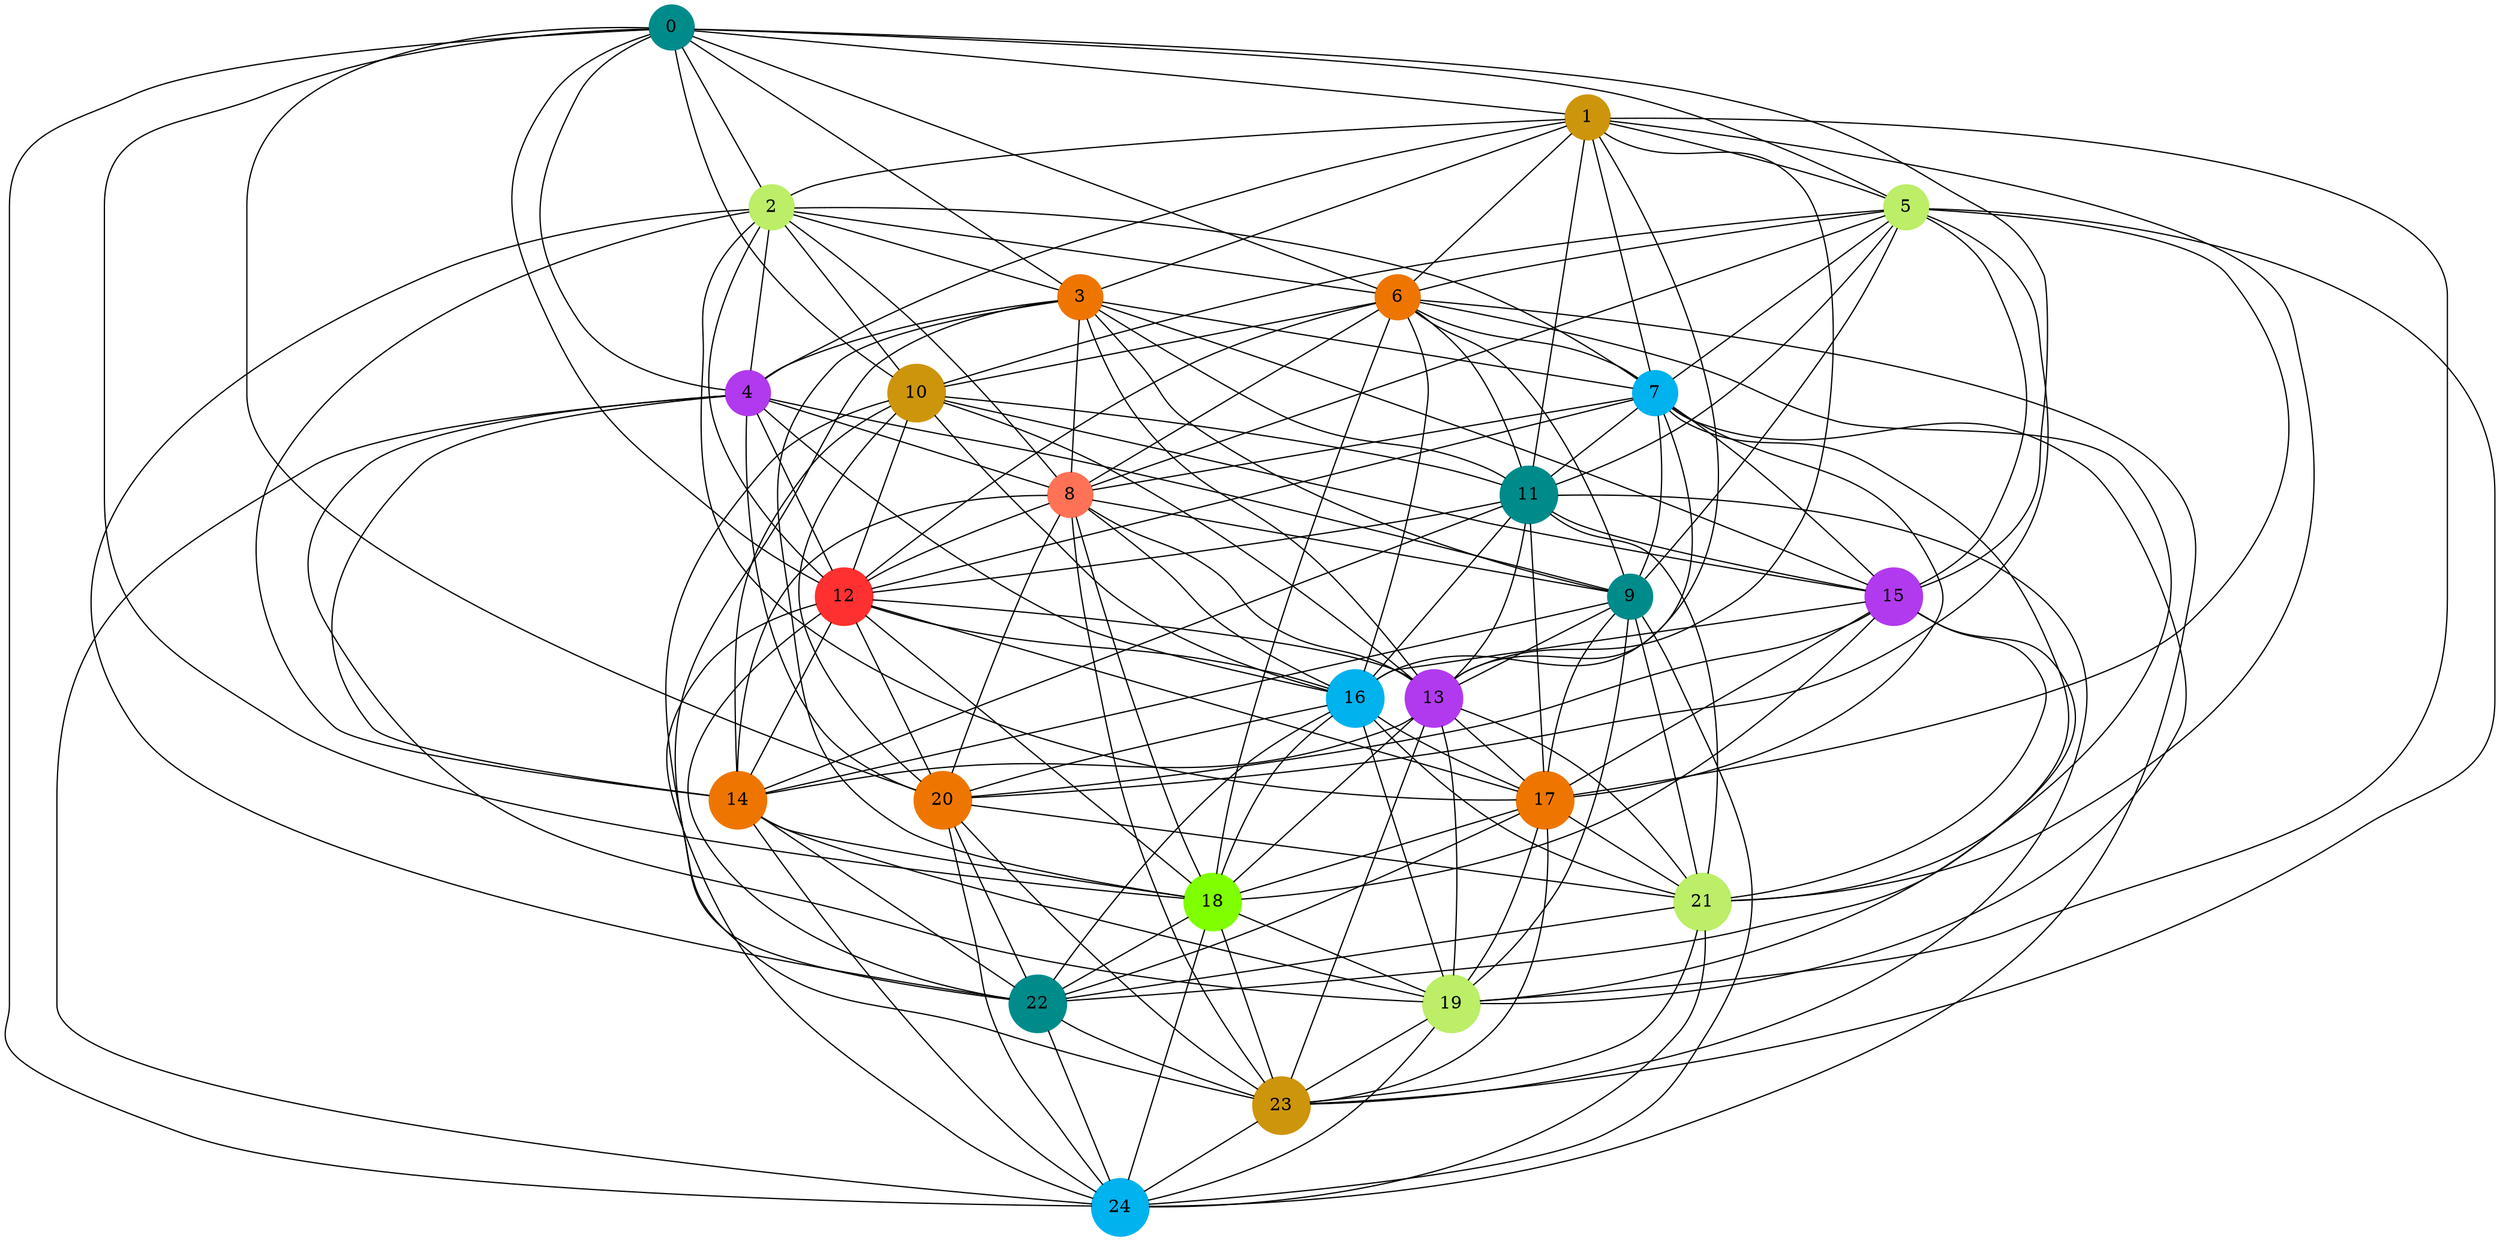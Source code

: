 graph G {
0 [shape=circle, style=filled, color= cyan4];
0 -- 6;
0 -- 12;
0 -- 18;
0 -- 24;
0 -- 1;
0 -- 2;
0 -- 3;
0 -- 4;
0 -- 5;
0 -- 10;
0 -- 15;
0 -- 20;
1 [shape=circle, style=filled, color= darkgoldenrod3];
1 -- 7;
1 -- 13;
1 -- 19;
1 -- 5;
1 -- 2;
1 -- 3;
1 -- 4;
1 -- 6;
1 -- 11;
1 -- 16;
1 -- 21;
2 [shape=circle, style=filled, color= darkolivegreen2];
2 -- 8;
2 -- 14;
2 -- 6;
2 -- 10;
2 -- 3;
2 -- 4;
2 -- 7;
2 -- 12;
2 -- 17;
2 -- 22;
3 [shape=circle, style=filled, color= darkorange2];
3 -- 9;
3 -- 7;
3 -- 11;
3 -- 15;
3 -- 4;
3 -- 8;
3 -- 13;
3 -- 18;
3 -- 23;
4 [shape=circle, style=filled, color= darkorchid2];
4 -- 8;
4 -- 12;
4 -- 16;
4 -- 20;
4 -- 9;
4 -- 14;
4 -- 19;
4 -- 24;
5 [shape=circle, style=filled, color= darkolivegreen2];
5 -- 11;
5 -- 17;
5 -- 23;
5 -- 6;
5 -- 7;
5 -- 8;
5 -- 9;
5 -- 10;
5 -- 15;
5 -- 20;
6 [shape=circle, style=filled, color= darkorange2];
6 -- 12;
6 -- 18;
6 -- 24;
6 -- 10;
6 -- 7;
6 -- 8;
6 -- 9;
6 -- 11;
6 -- 16;
6 -- 21;
7 [shape=circle, style=filled, color= deepskyblue2];
7 -- 13;
7 -- 19;
7 -- 11;
7 -- 15;
7 -- 8;
7 -- 9;
7 -- 12;
7 -- 17;
7 -- 22;
8 [shape=circle, style=filled, color= coral1];
8 -- 14;
8 -- 12;
8 -- 16;
8 -- 20;
8 -- 9;
8 -- 13;
8 -- 18;
8 -- 23;
9 [shape=circle, style=filled, color= cyan4];
9 -- 13;
9 -- 17;
9 -- 21;
9 -- 14;
9 -- 19;
9 -- 24;
10 [shape=circle, style=filled, color= darkgoldenrod3];
10 -- 16;
10 -- 22;
10 -- 11;
10 -- 12;
10 -- 13;
10 -- 14;
10 -- 15;
10 -- 20;
11 [shape=circle, style=filled, color= cyan4];
11 -- 17;
11 -- 23;
11 -- 15;
11 -- 12;
11 -- 13;
11 -- 14;
11 -- 16;
11 -- 21;
12 [shape=circle, style=filled, color= firebrick1];
12 -- 18;
12 -- 24;
12 -- 16;
12 -- 20;
12 -- 13;
12 -- 14;
12 -- 17;
12 -- 22;
13 [shape=circle, style=filled, color= darkorchid2];
13 -- 19;
13 -- 17;
13 -- 21;
13 -- 14;
13 -- 18;
13 -- 23;
14 [shape=circle, style=filled, color= darkorange2];
14 -- 18;
14 -- 22;
14 -- 19;
14 -- 24;
15 [shape=circle, style=filled, color= darkorchid2];
15 -- 21;
15 -- 16;
15 -- 17;
15 -- 18;
15 -- 19;
15 -- 20;
16 [shape=circle, style=filled, color= deepskyblue2];
16 -- 22;
16 -- 20;
16 -- 17;
16 -- 18;
16 -- 19;
16 -- 21;
17 [shape=circle, style=filled, color= darkorange2];
17 -- 23;
17 -- 21;
17 -- 18;
17 -- 19;
17 -- 22;
18 [shape=circle, style=filled, color= chartreuse1];
18 -- 24;
18 -- 22;
18 -- 19;
18 -- 23;
19 [shape=circle, style=filled, color= darkolivegreen2];
19 -- 23;
19 -- 24;
20 [shape=circle, style=filled, color= darkorange2];
20 -- 21;
20 -- 22;
20 -- 23;
20 -- 24;
21 [shape=circle, style=filled, color= darkolivegreen2];
21 -- 22;
21 -- 23;
21 -- 24;
22 [shape=circle, style=filled, color= cyan4];
22 -- 23;
22 -- 24;
23 [shape=circle, style=filled, color= darkgoldenrod3];
23 -- 24;
24 [shape=circle, style=filled, color= deepskyblue2];
}